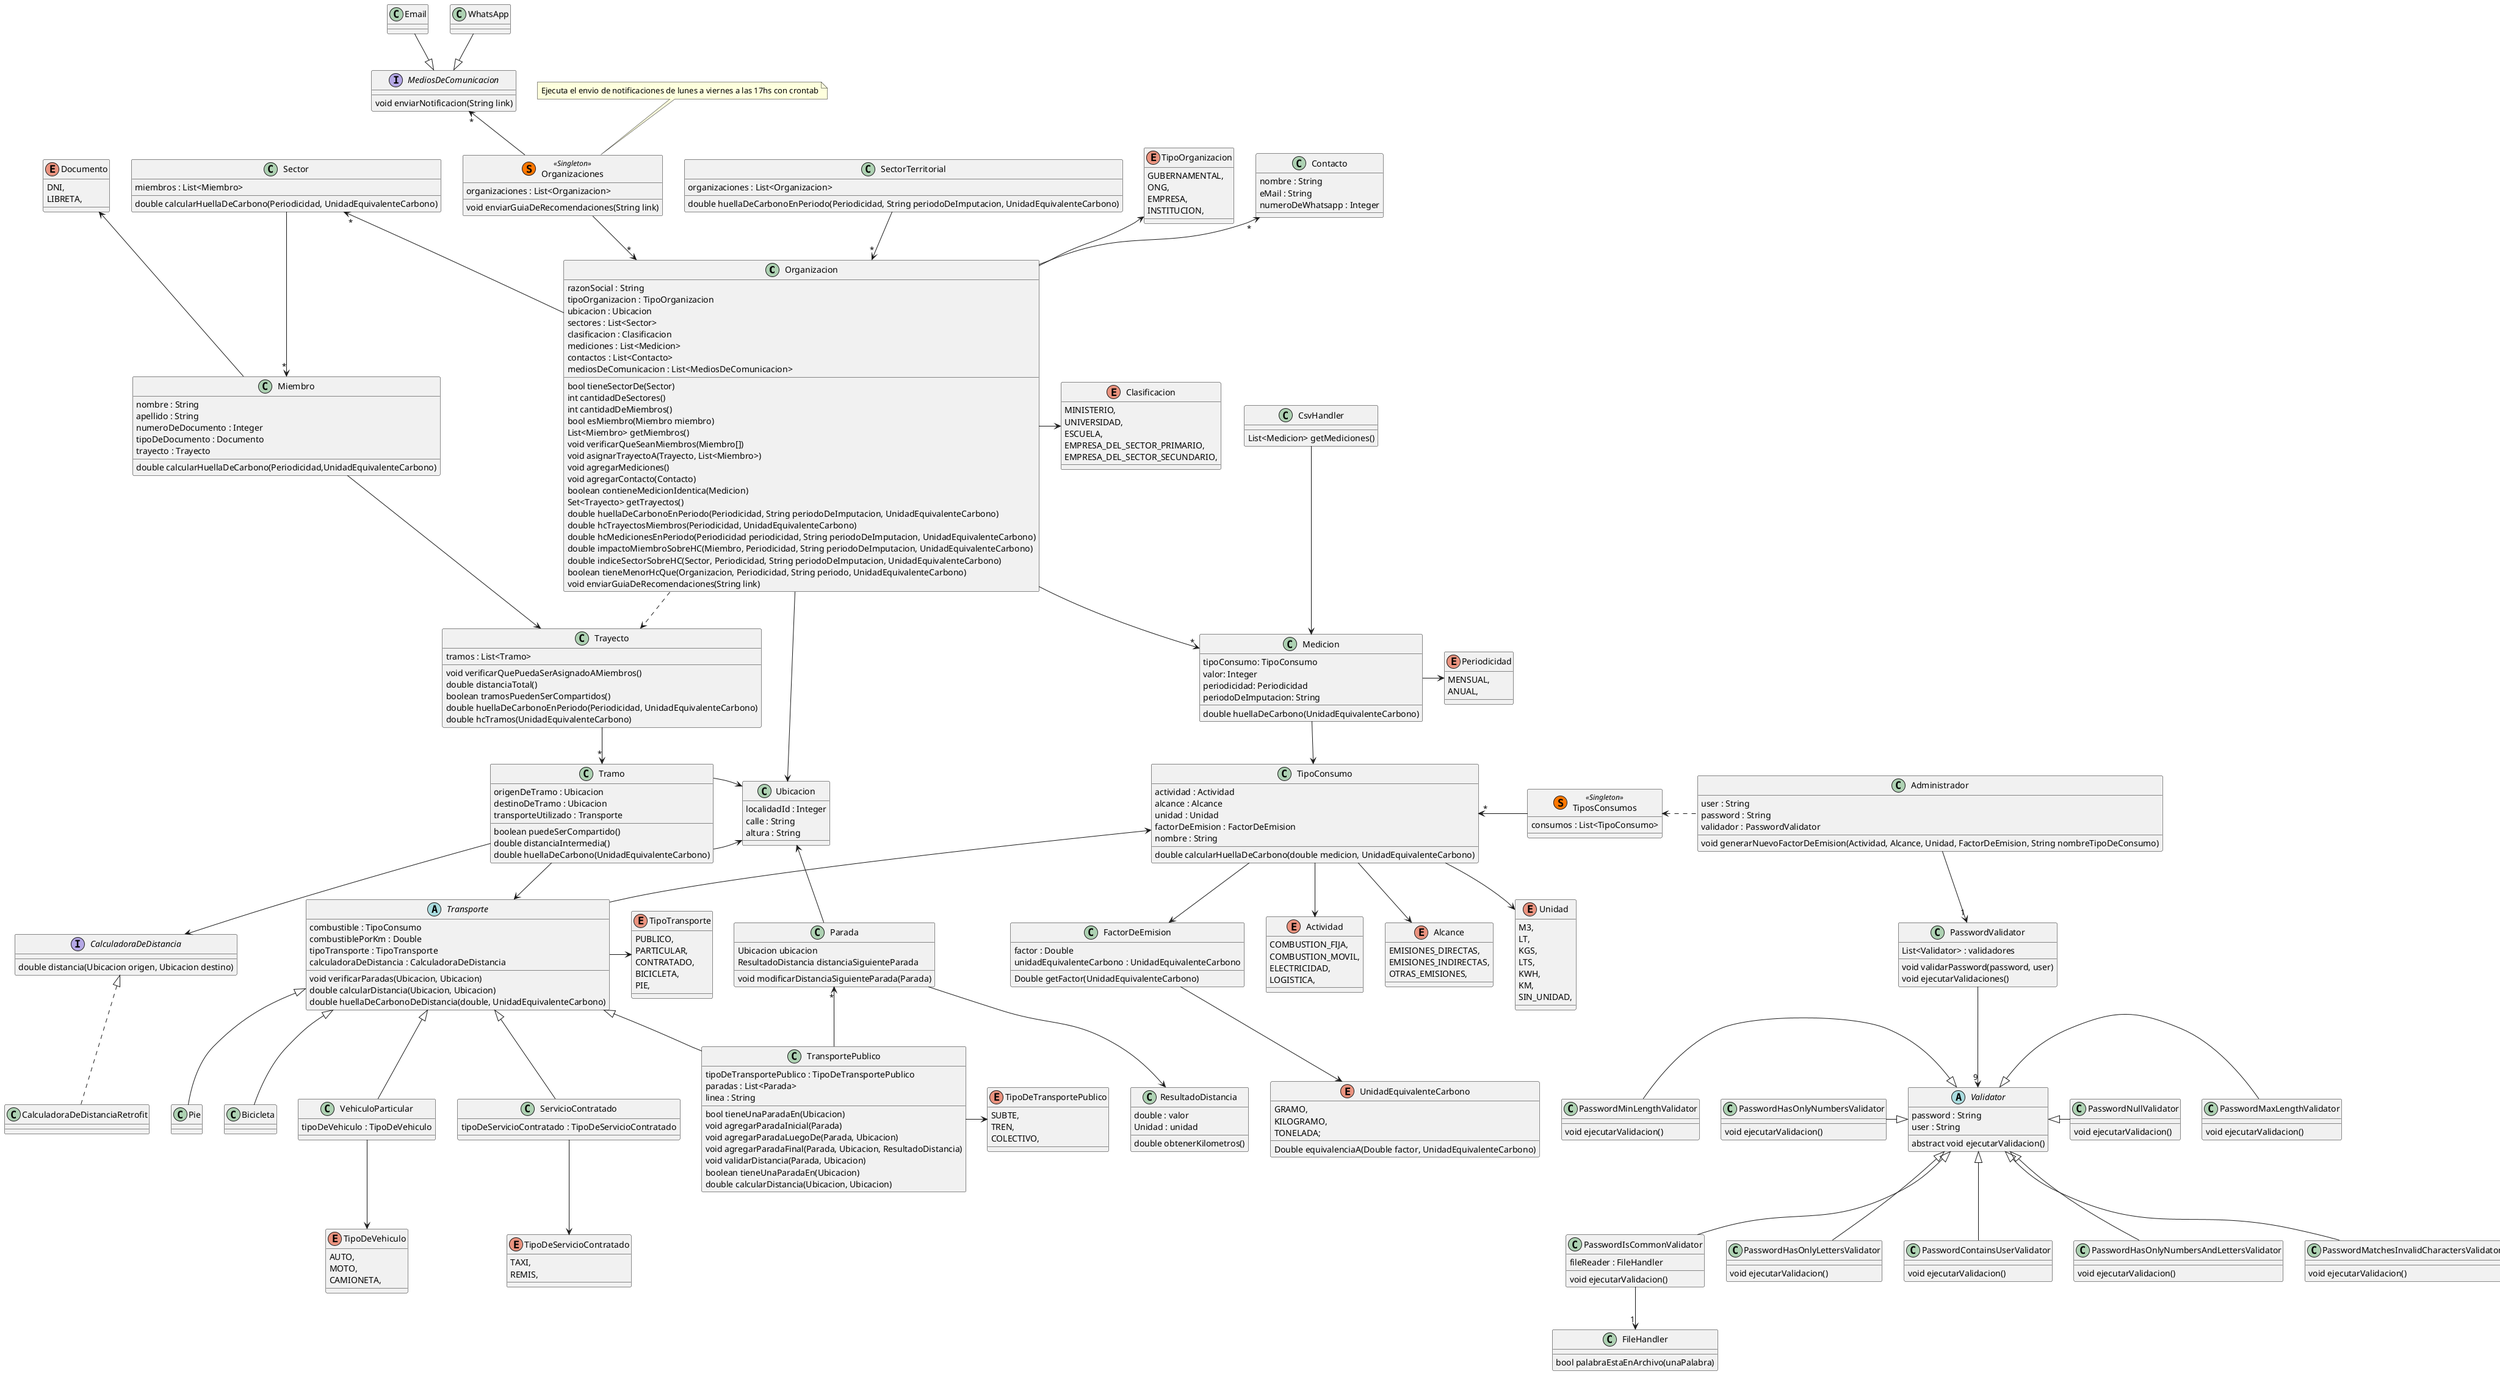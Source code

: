 @startuml TPA-3

class Organizacion {
  razonSocial : String
  tipoOrganizacion : TipoOrganizacion
  ubicacion : Ubicacion
  sectores : List<Sector>
  clasificacion : Clasificacion
  mediciones : List<Medicion>
  contactos : List<Contacto>
  mediosDeComunicacion : List<MediosDeComunicacion>
  bool tieneSectorDe(Sector)
  int cantidadDeSectores()
  int cantidadDeMiembros()
  bool esMiembro(Miembro miembro)
  List<Miembro> getMiembros()
  void verificarQueSeanMiembros(Miembro[])
  void asignarTrayectoA(Trayecto, List<Miembro>)
  void agregarMediciones()
  void agregarContacto(Contacto)
  boolean contieneMedicionIdentica(Medicion)
  Set<Trayecto> getTrayectos()
  double huellaDeCarbonoEnPeriodo(Periodicidad, String periodoDeImputacion, UnidadEquivalenteCarbono)
  double hcTrayectosMiembros(Periodicidad, UnidadEquivalenteCarbono)
  double hcMedicionesEnPeriodo(Periodicidad periodicidad, String periodoDeImputacion, UnidadEquivalenteCarbono)
  double impactoMiembroSobreHC(Miembro, Periodicidad, String periodoDeImputacion, UnidadEquivalenteCarbono)
  double indiceSectorSobreHC(Sector, Periodicidad, String periodoDeImputacion, UnidadEquivalenteCarbono)
  boolean tieneMenorHcQue(Organizacion, Periodicidad, String periodo, UnidadEquivalenteCarbono)
  void enviarGuiaDeRecomendaciones(String link)
}
' impactoMiembroSobreHC -> llamo a huellaDeCarbonoEnPeriodo, y calcularHuellaDeCarbono de Miembro, y divido el resultado para obtener el porcentaje 
' verificarQueSeanMiembros -> valida que en la lista de miembros todos pertenezcan a la organizacion
' asignarTrayectoA -> llama a verificarQueSeanMiembros para lista de miembros,
' y verificarQuePuedaSerAsignadoAMiembros para el trayecto, si pasan las validaciones,
' a todos los miembros de la lista se le asigna el trayecto

class Contacto {
  nombre : String
  eMail : String
  numeroDeWhatsapp : Integer
}

class Organizaciones <<(S,#FF7700) Singleton>> {
  organizaciones : List<Organizacion>
  void enviarGuiaDeRecomendaciones(String link)
}
' Singleton

Organizacion -up->"*" Contacto
Organizaciones -->"*" Organizacion
Organizaciones -up->"*" MediosDeComunicacion

interface MediosDeComunicacion {
  void enviarNotificacion(String link) 
  ' Se ejecuta con tarea programada
}

class WhatsApp {
  
}

class Email {
  
}

MediosDeComunicacion <|-up- WhatsApp
MediosDeComunicacion <|-up- Email

class SectorTerritorial {
  organizaciones : List<Organizacion>
  double huellaDeCarbonoEnPeriodo(Periodicidad, String periodoDeImputacion, UnidadEquivalenteCarbono)
}

SectorTerritorial -->"*" Organizacion

class TiposConsumos <<(S,#FF7700) Singleton>> {
  consumos : List<TipoConsumo>
}

' RepoTiposConsumos.getInstance().getConsumos().get(0)
' TipoConsumo gasNatural = new TipoConsumo(
'   Actividad.COMBUSTION_FIJA,
'   Alcance.EMISION_DIRECTA,
'   Unidad.M3,
'   500
' );

' RepoTiposConsumos es singleton (repositorio de objetos)
TiposConsumos -left->"*" TipoConsumo
TipoConsumo --> Actividad
TipoConsumo --> Alcance
TipoConsumo --> Unidad
TipoConsumo --> FactorDeEmision
FactorDeEmision --> UnidadEquivalenteCarbono


class TipoConsumo {
  actividad : Actividad
  alcance : Alcance
  unidad : Unidad
  factorDeEmision : FactorDeEmision
  nombre : String
  double calcularHuellaDeCarbono(double medicion, UnidadEquivalenteCarbono)
}

enum Actividad {
  COMBUSTION_FIJA,
  COMBUSTION_MOVIL,
  ELECTRICIDAD,
  LOGISTICA,
}

enum Alcance {
  EMISIONES_DIRECTAS,
  EMISIONES_INDIRECTAS,
  OTRAS_EMISIONES,
}

enum Unidad {
  M3,
  LT,
  KGS,
  LTS,
  KWH,
  KM,
  SIN_UNIDAD,
}

class FactorDeEmision {
  factor : Double
  unidadEquivalenteCarbono : UnidadEquivalenteCarbono
  Double getFactor(UnidadEquivalenteCarbono)
}

enum UnidadEquivalenteCarbono {
  GRAMO,
  KILOGRAMO,
  TONELADA;
  Double equivalenciaA(Double factor, UnidadEquivalenteCarbono)
}



class Medicion {
  tipoConsumo: TipoConsumo
  valor: Integer
  periodicidad: Periodicidad
  periodoDeImputacion: String
  double huellaDeCarbono(UnidadEquivalenteCarbono)
}


enum Periodicidad {
  MENSUAL,
  ANUAL,
}
class Ubicacion {
  localidadId : Integer
  calle : String
  altura : String
}

class Sector {
  miembros : List<Miembro>
  double calcularHuellaDeCarbono(Periodicidad, UnidadEquivalenteCarbono)
}

class Miembro {
  nombre : String
  apellido : String
  numeroDeDocumento : Integer
  tipoDeDocumento : Documento
  trayecto : Trayecto
  double calcularHuellaDeCarbono(Periodicidad,UnidadEquivalenteCarbono)
}

enum Documento {
  DNI,
  LIBRETA,
}

enum TipoOrganizacion {
  GUBERNAMENTAL,
  ONG,
  EMPRESA,
  INSTITUCION,
}

enum Clasificacion {
  MINISTERIO,
  UNIVERSIDAD,
  ESCUELA,
  EMPRESA_DEL_SECTOR_PRIMARIO,
  EMPRESA_DEL_SECTOR_SECUNDARIO,
}

' Usamos strategy para los medios de transportes
abstract Transporte {
  combustible : TipoConsumo
  combustiblePorKm : Double
  tipoTransporte : TipoTransporte
  calculadoraDeDistancia : CalculadoraDeDistancia
  void verificarParadas(Ubicacion, Ubicacion)
  double calcularDistancia(Ubicacion, Ubicacion)
  double huellaDeCarbonoDeDistancia(double, UnidadEquivalenteCarbono)
}

enum TipoTransporte {
  PUBLICO,
  PARTICULAR,
  CONTRATADO,
  BICICLETA,
  PIE,
}

class VehiculoParticular {
  tipoDeVehiculo : TipoDeVehiculo
}

class TransportePublico {
  tipoDeTransportePublico : TipoDeTransportePublico
  paradas : List<Parada>
  linea : String
  bool tieneUnaParadaEn(Ubicacion)
  void agregarParadaInicial(Parada)
  void agregarParadaLuegoDe(Parada, Ubicacion)
  void agregarParadaFinal(Parada, Ubicacion, ResultadoDistancia)
  void validarDistancia(Parada, Ubicacion)
  boolean tieneUnaParadaEn(Ubicacion)
  double calcularDistancia(Ubicacion, Ubicacion)
}

class ServicioContratado {
  tipoDeServicioContratado : TipoDeServicioContratado
}

' Se refiere a caminar o a bicicleta
class Pie {

}

class Bicicleta {

}


enum TipoDeTransportePublico {
  SUBTE,
  TREN,
  COLECTIVO,
}

enum TipoDeVehiculo {
  AUTO,
  MOTO,
  CAMIONETA,
}

enum TipoDeServicioContratado{
  TAXI,
  REMIS,
}

class Tramo {
  origenDeTramo : Ubicacion
  destinoDeTramo : Ubicacion
  transporteUtilizado : Transporte
  boolean puedeSerCompartido()
  double distanciaIntermedia()
  double huellaDeCarbono(UnidadEquivalenteCarbono)
}
' puedeSerCompartido -> valida que el tipo de transporte del tramo sea
' vehiculo particular o de servicio contratado

class Trayecto {
  tramos : List<Tramo>
  void verificarQuePuedaSerAsignadoAMiembros()
  double distanciaTotal()
  boolean tramosPuedenSerCompartidos()
  double huellaDeCarbonoEnPeriodo(Periodicidad, UnidadEquivalenteCarbono)
  double hcTramos(UnidadEquivalenteCarbono)
}
' verificarQuePuedaSerAsignadoAMiembros -> llama para cada tramo al validarTramoCompartido

interface CalculadoraDeDistancia {
  double distancia(Ubicacion origen, Ubicacion destino)
}

class CalculadoraDeDistanciaRetrofit {

}

class ResultadoDistancia {
  double : valor
  Unidad : unidad
  double obtenerKilometros()
}

class Parada {
  Ubicacion ubicacion
  ResultadoDistancia distanciaSiguienteParada
  void modificarDistanciaSiguienteParada(Parada)
}

class Administrador {
  user : String
  password : String
  validador : PasswordValidator 
  void generarNuevoFactorDeEmision(Actividad, Alcance, Unidad, FactorDeEmision, String nombreTipoDeConsumo)
}

class PasswordValidator {
  List<Validator> : validadores
  void validarPassword(password, user)
  void ejecutarValidaciones()
}

class FileHandler {
  bool palabraEstaEnArchivo(unaPalabra)
}

abstract class Validator {
  password : String
  user : String
  abstract void ejecutarValidacion()
}

class PasswordMatchesInvalidCharactersValidator {
  void ejecutarValidacion()
}

class PasswordIsCommonValidator {
  fileReader : FileHandler
  void ejecutarValidacion()
}

class PasswordHasOnlyLettersValidator {
  void ejecutarValidacion()
}

class PasswordContainsUserValidator {
  void ejecutarValidacion()
}


class PasswordHasOnlyNumbersAndLettersValidator {
  void ejecutarValidacion()
}

class PasswordHasOnlyNumbersValidator {
  void ejecutarValidacion()
}

class PasswordMaxLengthValidator {
  void ejecutarValidacion()
}

class PasswordMinLengthValidator {
  void ejecutarValidacion()
}

class PasswordNullValidator {
  void ejecutarValidacion()
}

class CsvHandler {
  List<Medicion> getMediciones()
}

CsvHandler --> Medicion

Administrador .left.> TiposConsumos
Administrador -down->"1" PasswordValidator
PasswordValidator --> "9" Validator
Validator <|-down- PasswordIsCommonValidator
PasswordIsCommonValidator -down->"1" FileHandler
Validator <|-down- PasswordHasOnlyLettersValidator
Validator <|-down- PasswordContainsUserValidator
Validator <|-down- PasswordHasOnlyNumbersAndLettersValidator
Validator <|-left- PasswordHasOnlyNumbersValidator
Validator <|-right- PasswordMaxLengthValidator
Validator <|-left- PasswordMinLengthValidator
Validator <|-right- PasswordNullValidator
Validator <|-down- PasswordMatchesInvalidCharactersValidator


Miembro "*"<-up- Sector
Organizacion -up-> TipoOrganizacion
Organizacion -right-> Clasificacion
Organizacion -down-> Ubicacion
Organizacion -up->"*" Sector
Miembro -up-> Documento

Trayecto --> "*" Tramo
Trayecto <-left- Miembro
Tramo --> Transporte
Tramo -right-> Ubicacion
Tramo -right-> Ubicacion

Transporte -right-> TipoTransporte
TransportePublico -left->"*" Parada
TransportePublico -right-> TipoDeTransportePublico
VehiculoParticular -down-> TipoDeVehiculo
ServicioContratado -down-> TipoDeServicioContratado
TransportePublico -up-|> Transporte
VehiculoParticular -up-|> Transporte
Pie -up-|> Transporte
Bicicleta -up-|> Transporte
ServicioContratado -up-|> Transporte

Transporte -up-> TipoConsumo

Organizacion ..> Trayecto
Tramo --> CalculadoraDeDistancia
CalculadoraDeDistanciaRetrofit .up.|> CalculadoraDeDistancia

Organizacion -down->"*" Medicion
Medicion --> TipoConsumo
Medicion -right-> Periodicidad

Parada --> ResultadoDistancia
Parada -up-> Ubicacion

note top of Organizaciones
  Ejecuta el envio de notificaciones de lunes a viernes a las 17hs con crontab
end note


@enduml